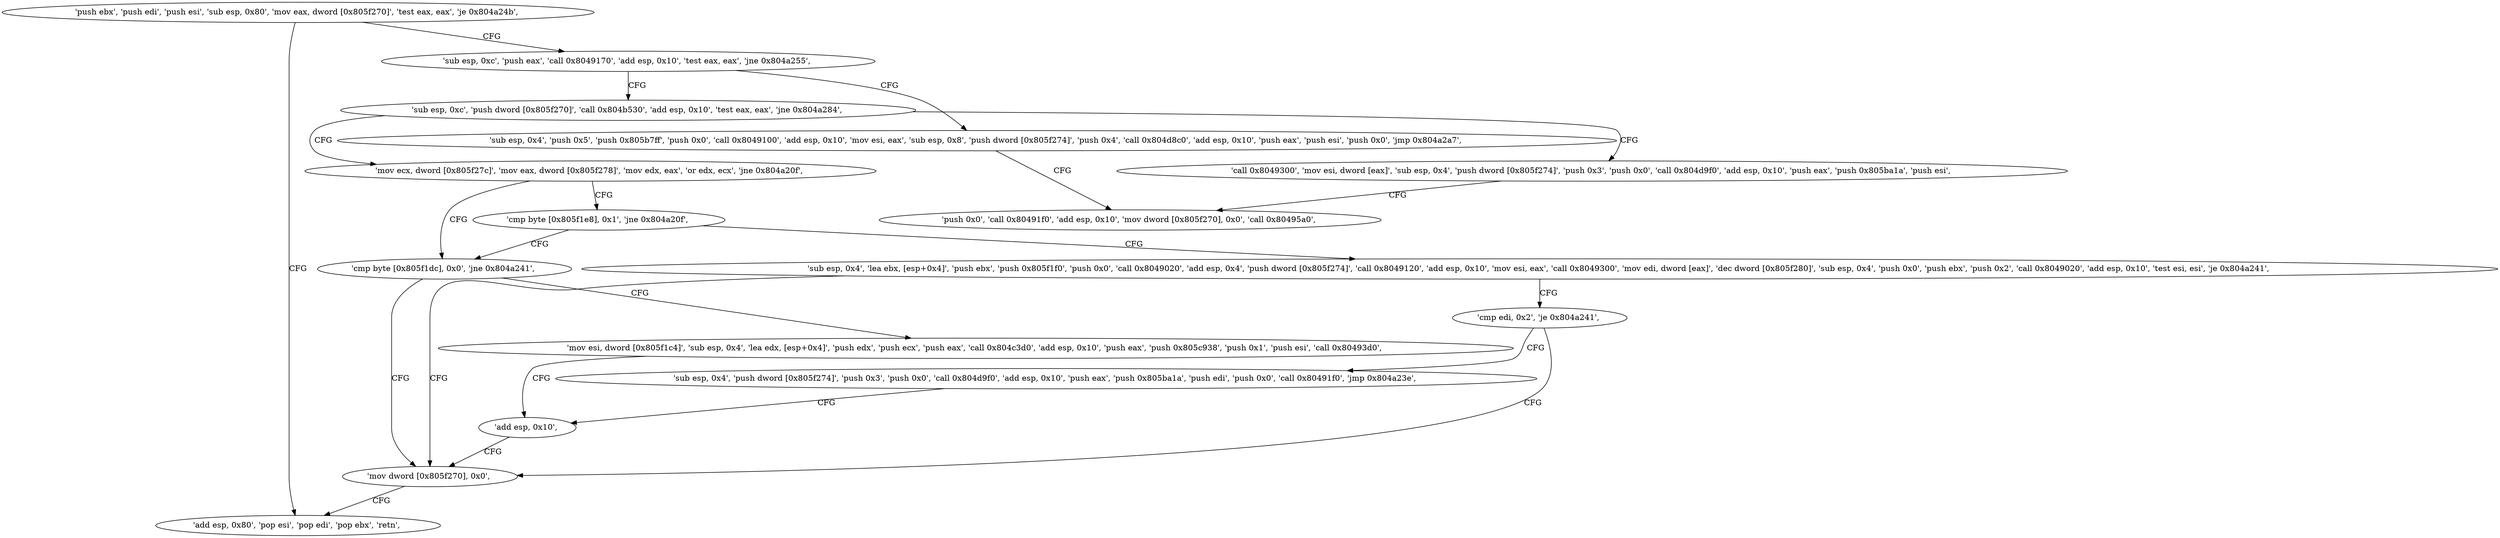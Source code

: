 digraph "func" {
"134521152" [label = "'push ebx', 'push edi', 'push esi', 'sub esp, 0x80', 'mov eax, dword [0x805f270]', 'test eax, eax', 'je 0x804a24b', " ]
"134521419" [label = "'add esp, 0x80', 'pop esi', 'pop edi', 'pop ebx', 'retn', " ]
"134521174" [label = "'sub esp, 0xc', 'push eax', 'call 0x8049170', 'add esp, 0x10', 'test eax, eax', 'jne 0x804a255', " ]
"134521429" [label = "'sub esp, 0x4', 'push 0x5', 'push 0x805b7ff', 'push 0x0', 'call 0x8049100', 'add esp, 0x10', 'mov esi, eax', 'sub esp, 0x8', 'push dword [0x805f274]', 'push 0x4', 'call 0x804d8c0', 'add esp, 0x10', 'push eax', 'push esi', 'push 0x0', 'jmp 0x804a2a7', " ]
"134521194" [label = "'sub esp, 0xc', 'push dword [0x805f270]', 'call 0x804b530', 'add esp, 0x10', 'test eax, eax', 'jne 0x804a284', " ]
"134521511" [label = "'push 0x0', 'call 0x80491f0', 'add esp, 0x10', 'mov dword [0x805f270], 0x0', 'call 0x80495a0', " ]
"134521476" [label = "'call 0x8049300', 'mov esi, dword [eax]', 'sub esp, 0x4', 'push dword [0x805f274]', 'push 0x3', 'push 0x0', 'call 0x804d9f0', 'add esp, 0x10', 'push eax', 'push 0x805ba1a', 'push esi', " ]
"134521219" [label = "'mov ecx, dword [0x805f27c]', 'mov eax, dword [0x805f278]', 'mov edx, eax', 'or edx, ecx', 'jne 0x804a20f', " ]
"134521359" [label = "'cmp byte [0x805f1dc], 0x0', 'jne 0x804a241', " ]
"134521236" [label = "'cmp byte [0x805f1e8], 0x1', 'jne 0x804a20f', " ]
"134521409" [label = "'mov dword [0x805f270], 0x0', " ]
"134521368" [label = "'mov esi, dword [0x805f1c4]', 'sub esp, 0x4', 'lea edx, [esp+0x4]', 'push edx', 'push ecx', 'push eax', 'call 0x804c3d0', 'add esp, 0x10', 'push eax', 'push 0x805c938', 'push 0x1', 'push esi', 'call 0x80493d0', " ]
"134521245" [label = "'sub esp, 0x4', 'lea ebx, [esp+0x4]', 'push ebx', 'push 0x805f1f0', 'push 0x0', 'call 0x8049020', 'add esp, 0x4', 'push dword [0x805f274]', 'call 0x8049120', 'add esp, 0x10', 'mov esi, eax', 'call 0x8049300', 'mov edi, dword [eax]', 'dec dword [0x805f280]', 'sub esp, 0x4', 'push 0x0', 'push ebx', 'push 0x2', 'call 0x8049020', 'add esp, 0x10', 'test esi, esi', 'je 0x804a241', " ]
"134521406" [label = "'add esp, 0x10', " ]
"134521317" [label = "'cmp edi, 0x2', 'je 0x804a241', " ]
"134521322" [label = "'sub esp, 0x4', 'push dword [0x805f274]', 'push 0x3', 'push 0x0', 'call 0x804d9f0', 'add esp, 0x10', 'push eax', 'push 0x805ba1a', 'push edi', 'push 0x0', 'call 0x80491f0', 'jmp 0x804a23e', " ]
"134521152" -> "134521419" [ label = "CFG" ]
"134521152" -> "134521174" [ label = "CFG" ]
"134521174" -> "134521429" [ label = "CFG" ]
"134521174" -> "134521194" [ label = "CFG" ]
"134521429" -> "134521511" [ label = "CFG" ]
"134521194" -> "134521476" [ label = "CFG" ]
"134521194" -> "134521219" [ label = "CFG" ]
"134521476" -> "134521511" [ label = "CFG" ]
"134521219" -> "134521359" [ label = "CFG" ]
"134521219" -> "134521236" [ label = "CFG" ]
"134521359" -> "134521409" [ label = "CFG" ]
"134521359" -> "134521368" [ label = "CFG" ]
"134521236" -> "134521359" [ label = "CFG" ]
"134521236" -> "134521245" [ label = "CFG" ]
"134521409" -> "134521419" [ label = "CFG" ]
"134521368" -> "134521406" [ label = "CFG" ]
"134521245" -> "134521409" [ label = "CFG" ]
"134521245" -> "134521317" [ label = "CFG" ]
"134521406" -> "134521409" [ label = "CFG" ]
"134521317" -> "134521409" [ label = "CFG" ]
"134521317" -> "134521322" [ label = "CFG" ]
"134521322" -> "134521406" [ label = "CFG" ]
}
